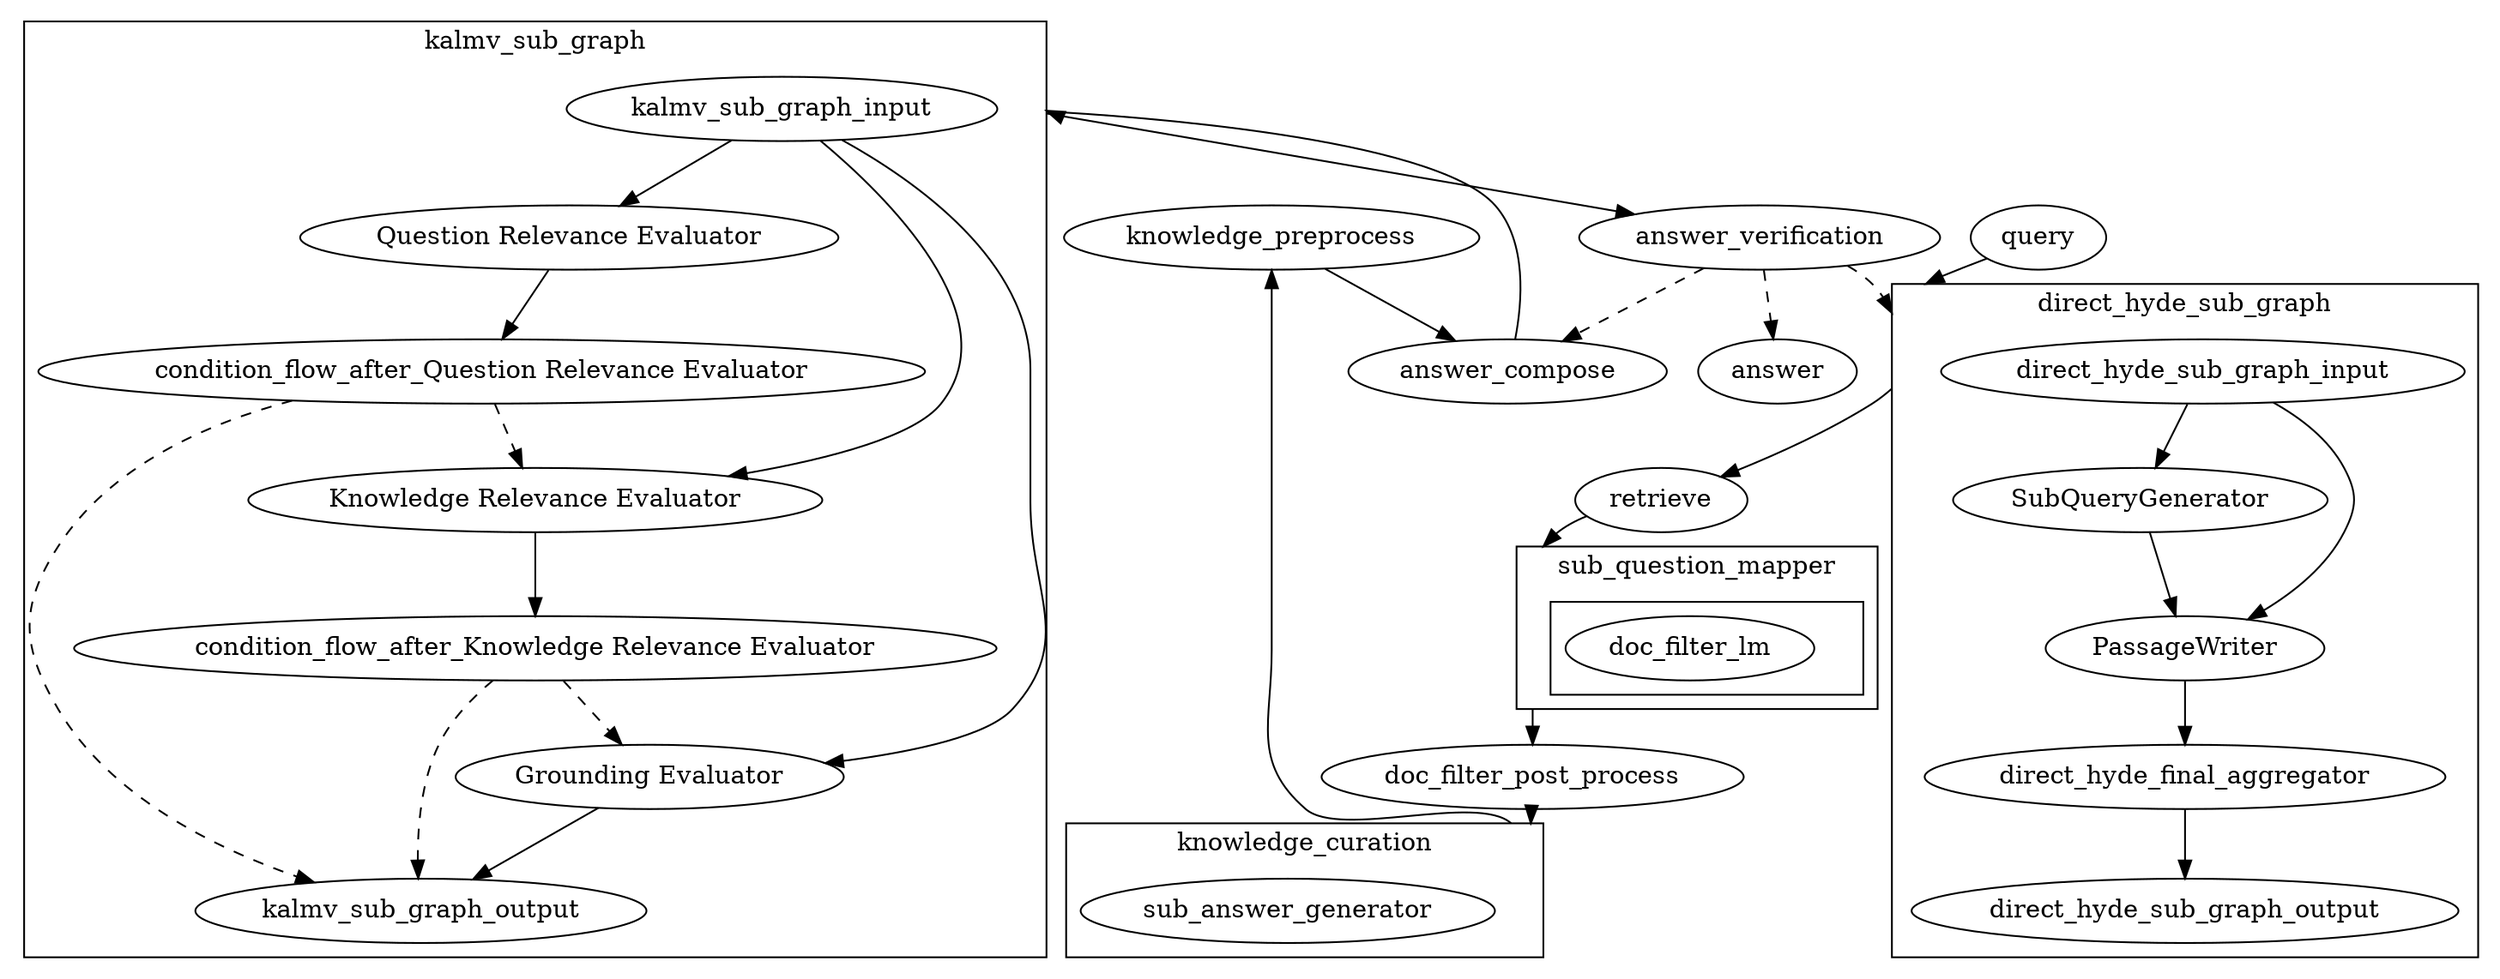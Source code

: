 digraph {
	compound=true
	_rag_cluster_ancor [fixedsize=true height=0 style=invis width=0]
	query -> _direct_hyde_sub_graph_cluster_ancor [lhead=cluster_direct_hyde_sub_graph]
	retrieve -> _sub_question_mapper_cluster_ancor [lhead=cluster_sub_question_mapper]
	_sub_question_mapper_cluster_ancor -> doc_filter_post_process [ltail=cluster_sub_question_mapper]
	doc_filter_post_process -> _knowledge_curation_cluster_ancor [lhead=cluster_knowledge_curation]
	_knowledge_curation_cluster_ancor -> knowledge_preprocess [ltail=cluster_knowledge_curation]
	knowledge_preprocess -> answer_compose
	answer_compose -> _kalmv_sub_graph_cluster_ancor [lhead=cluster_kalmv_sub_graph]
	_direct_hyde_sub_graph_cluster_ancor -> retrieve [ltail=cluster_direct_hyde_sub_graph]
	_kalmv_sub_graph_cluster_ancor -> answer_verification [ltail=cluster_kalmv_sub_graph]
	answer_verification -> _direct_hyde_sub_graph_cluster_ancor [lhead=cluster_direct_hyde_sub_graph style=dashed]
	answer_verification -> answer_compose [style=dashed]
	answer_verification -> answer [style=dashed]
	subgraph cluster_sub_question_mapper {
		_sub_question_mapper_cluster_ancor [fixedsize=true height=0 style=invis width=0]
		subgraph cluster_doc_mapper {
			_doc_mapper_cluster_ancor [fixedsize=true height=0 style=invis width=0]
			doc_filter_lm
		}
		label=sub_question_mapper
	}
	subgraph cluster_knowledge_curation {
		_knowledge_curation_cluster_ancor [fixedsize=true height=0 style=invis width=0]
		sub_answer_generator
		label=knowledge_curation
	}
	subgraph cluster_direct_hyde_sub_graph {
		_direct_hyde_sub_graph_cluster_ancor [fixedsize=true height=0 style=invis width=0]
		direct_hyde_final_aggregator -> direct_hyde_sub_graph_output
		direct_hyde_sub_graph_input -> SubQueryGenerator
		direct_hyde_sub_graph_input -> PassageWriter
		SubQueryGenerator -> PassageWriter
		PassageWriter -> direct_hyde_final_aggregator
		label=direct_hyde_sub_graph
	}
	subgraph cluster_kalmv_sub_graph {
		_kalmv_sub_graph_cluster_ancor [fixedsize=true height=0 style=invis width=0]
		kalmv_sub_graph_input -> "Question Relevance Evaluator"
		kalmv_sub_graph_input -> "Knowledge Relevance Evaluator"
		kalmv_sub_graph_input -> "Grounding Evaluator"
		"Grounding Evaluator" -> kalmv_sub_graph_output
		"Question Relevance Evaluator" -> "condition_flow_after_Question Relevance Evaluator"
		"Knowledge Relevance Evaluator" -> "condition_flow_after_Knowledge Relevance Evaluator"
		"condition_flow_after_Question Relevance Evaluator" -> "Knowledge Relevance Evaluator" [style=dashed]
		"condition_flow_after_Question Relevance Evaluator" -> kalmv_sub_graph_output [style=dashed]
		"condition_flow_after_Knowledge Relevance Evaluator" -> "Grounding Evaluator" [style=dashed]
		"condition_flow_after_Knowledge Relevance Evaluator" -> kalmv_sub_graph_output [style=dashed]
		label=kalmv_sub_graph
	}
}
